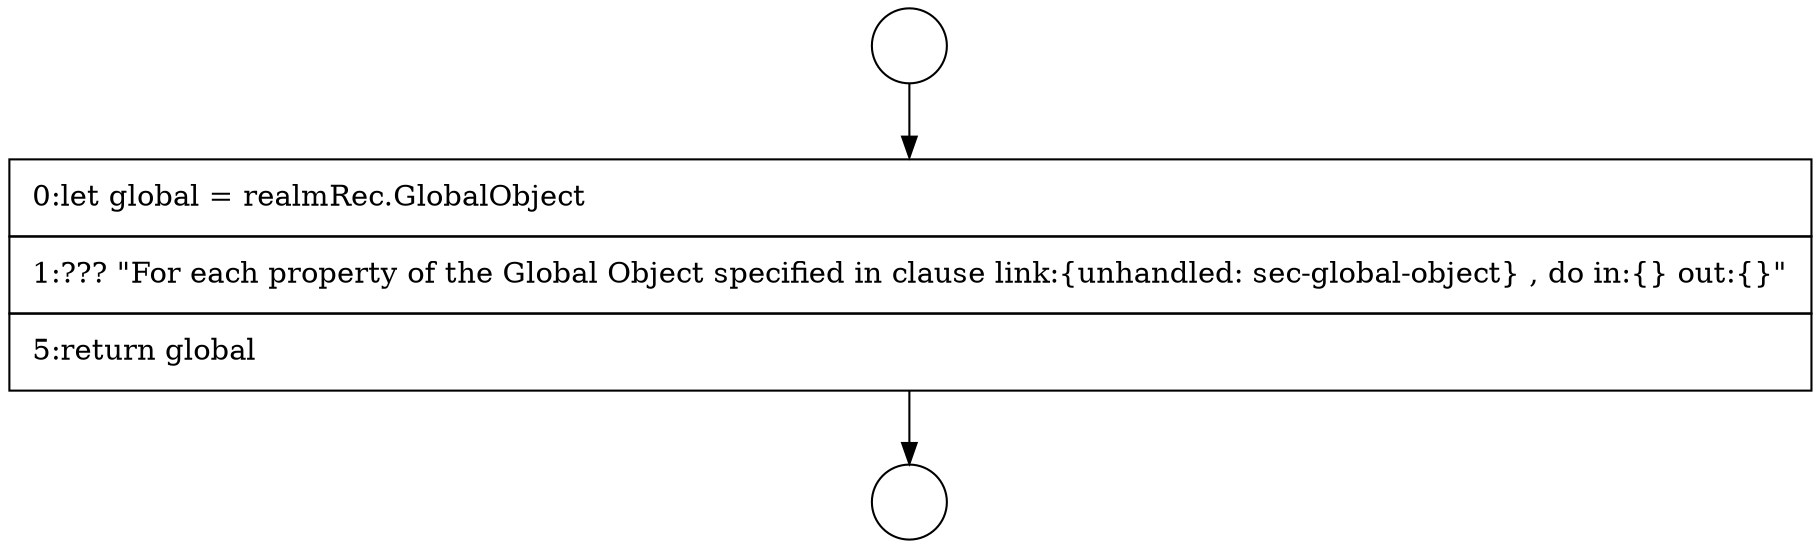 digraph {
  node1414 [shape=circle label=" " color="black" fillcolor="white" style=filled]
  node1416 [shape=none, margin=0, label=<<font color="black">
    <table border="0" cellborder="1" cellspacing="0" cellpadding="10">
      <tr><td align="left">0:let global = realmRec.GlobalObject</td></tr>
      <tr><td align="left">1:??? &quot;For each property of the Global Object specified in clause link:{unhandled: sec-global-object} , do in:{} out:{}&quot;</td></tr>
      <tr><td align="left">5:return global</td></tr>
    </table>
  </font>> color="black" fillcolor="white" style=filled]
  node1415 [shape=circle label=" " color="black" fillcolor="white" style=filled]
  node1414 -> node1416 [ color="black"]
  node1416 -> node1415 [ color="black"]
}
